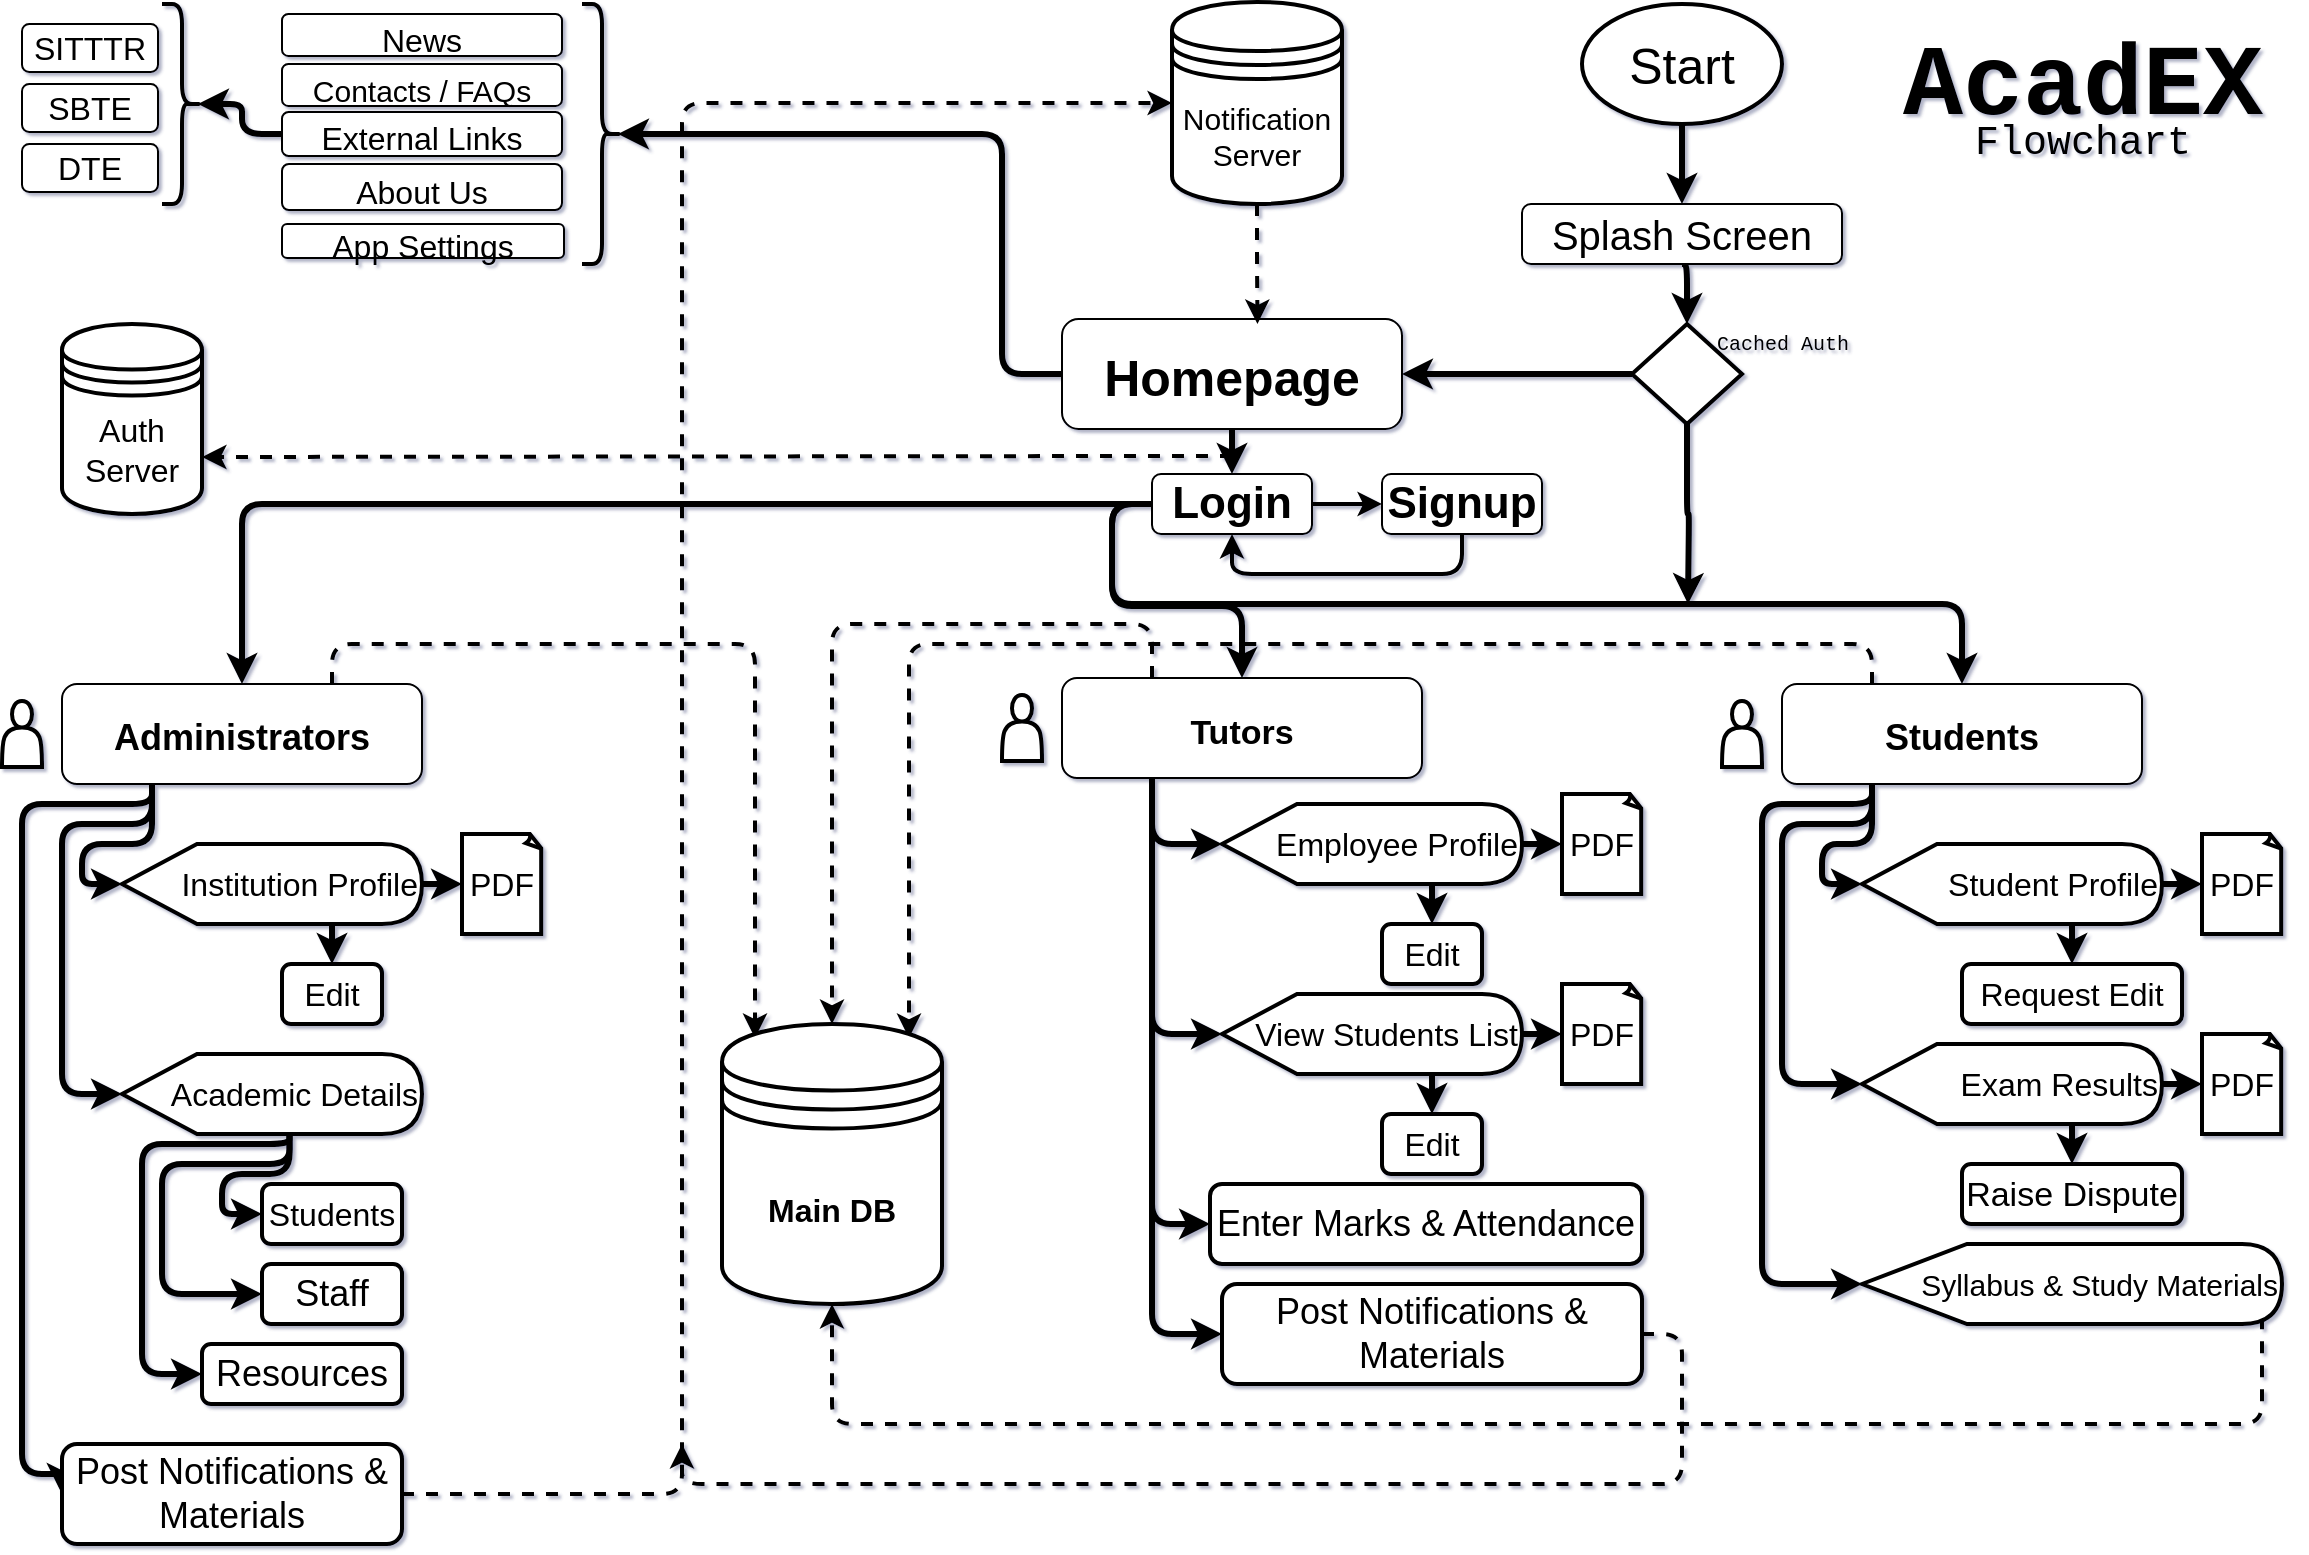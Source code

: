 <mxfile version="15.8.9" type="device"><diagram id="2HyND94QHTgjbe0aiPyx" name="Page-1"><mxGraphModel dx="1240" dy="574" grid="1" gridSize="10" guides="1" tooltips="1" connect="1" arrows="1" fold="1" page="1" pageScale="1" pageWidth="1169" pageHeight="827" background="#ffffff" math="0" shadow="1"><root><mxCell id="0"/><mxCell id="1" parent="0"/><mxCell id="kQDt3J7i7l2RbPf2X9KC-10" style="edgeStyle=orthogonalEdgeStyle;rounded=1;orthogonalLoop=1;jettySize=auto;html=1;exitX=0.5;exitY=1;exitDx=0;exitDy=0;entryX=0.5;entryY=0;entryDx=0;entryDy=0;entryPerimeter=0;fontSize=30;strokeWidth=3;" edge="1" parent="1" source="kQDt3J7i7l2RbPf2X9KC-2" target="kQDt3J7i7l2RbPf2X9KC-9"><mxGeometry relative="1" as="geometry"/></mxCell><mxCell id="kQDt3J7i7l2RbPf2X9KC-2" value="Splash Screen" style="rounded=1;whiteSpace=wrap;html=1;fontSize=20;" vertex="1" parent="1"><mxGeometry x="770" y="110" width="160" height="30" as="geometry"/></mxCell><mxCell id="kQDt3J7i7l2RbPf2X9KC-13" style="edgeStyle=orthogonalEdgeStyle;rounded=1;orthogonalLoop=1;jettySize=auto;html=1;exitX=0;exitY=0.5;exitDx=0;exitDy=0;exitPerimeter=0;fontSize=22;strokeWidth=3;" edge="1" parent="1" source="kQDt3J7i7l2RbPf2X9KC-9" target="kQDt3J7i7l2RbPf2X9KC-11"><mxGeometry relative="1" as="geometry"/></mxCell><mxCell id="kQDt3J7i7l2RbPf2X9KC-33" style="edgeStyle=orthogonalEdgeStyle;rounded=1;orthogonalLoop=1;jettySize=auto;html=1;exitX=0.5;exitY=1;exitDx=0;exitDy=0;exitPerimeter=0;fontSize=21;strokeWidth=3;" edge="1" parent="1" source="kQDt3J7i7l2RbPf2X9KC-9"><mxGeometry relative="1" as="geometry"><mxPoint x="853" y="310" as="targetPoint"/></mxGeometry></mxCell><mxCell id="kQDt3J7i7l2RbPf2X9KC-9" value="" style="strokeWidth=2;html=1;shape=mxgraph.flowchart.decision;whiteSpace=wrap;fontSize=30;" vertex="1" parent="1"><mxGeometry x="825" y="170" width="55" height="50" as="geometry"/></mxCell><mxCell id="kQDt3J7i7l2RbPf2X9KC-18" style="edgeStyle=orthogonalEdgeStyle;rounded=1;orthogonalLoop=1;jettySize=auto;html=1;exitX=0.5;exitY=1;exitDx=0;exitDy=0;entryX=0.5;entryY=0;entryDx=0;entryDy=0;fontSize=22;strokeWidth=3;" edge="1" parent="1" source="kQDt3J7i7l2RbPf2X9KC-11" target="kQDt3J7i7l2RbPf2X9KC-16"><mxGeometry relative="1" as="geometry"/></mxCell><mxCell id="kQDt3J7i7l2RbPf2X9KC-134" style="edgeStyle=orthogonalEdgeStyle;rounded=1;orthogonalLoop=1;jettySize=auto;html=1;exitX=0;exitY=0.5;exitDx=0;exitDy=0;entryX=0.1;entryY=0.5;entryDx=0;entryDy=0;entryPerimeter=0;fontSize=16;strokeWidth=3;" edge="1" parent="1" source="kQDt3J7i7l2RbPf2X9KC-11" target="kQDt3J7i7l2RbPf2X9KC-133"><mxGeometry relative="1" as="geometry"><Array as="points"><mxPoint x="510" y="195"/><mxPoint x="510" y="75"/></Array></mxGeometry></mxCell><mxCell id="kQDt3J7i7l2RbPf2X9KC-11" value="&lt;font style=&quot;font-size: 25px&quot;&gt;Homepage&lt;/font&gt;" style="rounded=1;whiteSpace=wrap;html=1;fontSize=30;fontStyle=1" vertex="1" parent="1"><mxGeometry x="540" y="167.5" width="170" height="55" as="geometry"/></mxCell><mxCell id="kQDt3J7i7l2RbPf2X9KC-15" style="edgeStyle=orthogonalEdgeStyle;rounded=1;orthogonalLoop=1;jettySize=auto;html=1;exitX=0.5;exitY=1;exitDx=0;exitDy=0;exitPerimeter=0;entryX=0.5;entryY=0;entryDx=0;entryDy=0;fontSize=25;strokeWidth=3;" edge="1" parent="1" source="kQDt3J7i7l2RbPf2X9KC-14" target="kQDt3J7i7l2RbPf2X9KC-2"><mxGeometry relative="1" as="geometry"/></mxCell><mxCell id="kQDt3J7i7l2RbPf2X9KC-14" value="Start" style="strokeWidth=2;html=1;shape=mxgraph.flowchart.start_1;whiteSpace=wrap;fontSize=25;" vertex="1" parent="1"><mxGeometry x="800" y="10" width="100" height="60" as="geometry"/></mxCell><mxCell id="kQDt3J7i7l2RbPf2X9KC-21" style="edgeStyle=orthogonalEdgeStyle;rounded=1;orthogonalLoop=1;jettySize=auto;html=1;exitX=1;exitY=0.5;exitDx=0;exitDy=0;entryX=0;entryY=0.5;entryDx=0;entryDy=0;fontSize=21;strokeWidth=2;" edge="1" parent="1" source="kQDt3J7i7l2RbPf2X9KC-16" target="kQDt3J7i7l2RbPf2X9KC-17"><mxGeometry relative="1" as="geometry"/></mxCell><mxCell id="kQDt3J7i7l2RbPf2X9KC-27" style="edgeStyle=orthogonalEdgeStyle;rounded=1;orthogonalLoop=1;jettySize=auto;html=1;exitX=0;exitY=0.5;exitDx=0;exitDy=0;fontSize=21;strokeWidth=3;" edge="1" parent="1" source="kQDt3J7i7l2RbPf2X9KC-16" target="kQDt3J7i7l2RbPf2X9KC-24"><mxGeometry relative="1" as="geometry"/></mxCell><mxCell id="kQDt3J7i7l2RbPf2X9KC-28" style="edgeStyle=orthogonalEdgeStyle;rounded=1;orthogonalLoop=1;jettySize=auto;html=1;exitX=0;exitY=0.5;exitDx=0;exitDy=0;entryX=0.5;entryY=0;entryDx=0;entryDy=0;fontSize=21;strokeWidth=3;" edge="1" parent="1" source="kQDt3J7i7l2RbPf2X9KC-16" target="kQDt3J7i7l2RbPf2X9KC-25"><mxGeometry relative="1" as="geometry"/></mxCell><mxCell id="kQDt3J7i7l2RbPf2X9KC-29" style="edgeStyle=orthogonalEdgeStyle;rounded=1;orthogonalLoop=1;jettySize=auto;html=1;exitX=0;exitY=0.5;exitDx=0;exitDy=0;fontSize=21;strokeWidth=3;" edge="1" parent="1" source="kQDt3J7i7l2RbPf2X9KC-16" target="kQDt3J7i7l2RbPf2X9KC-26"><mxGeometry relative="1" as="geometry"><Array as="points"><mxPoint x="565" y="260"/><mxPoint x="565" y="310"/><mxPoint x="990" y="310"/></Array></mxGeometry></mxCell><mxCell id="kQDt3J7i7l2RbPf2X9KC-142" style="edgeStyle=orthogonalEdgeStyle;rounded=1;orthogonalLoop=1;jettySize=auto;html=1;entryX=1;entryY=0.7;entryDx=0;entryDy=0;dashed=1;fontSize=12;strokeWidth=2;" edge="1" parent="1" target="kQDt3J7i7l2RbPf2X9KC-136"><mxGeometry relative="1" as="geometry"><mxPoint x="625" y="236" as="sourcePoint"/><Array as="points"><mxPoint x="585" y="236"/></Array></mxGeometry></mxCell><mxCell id="kQDt3J7i7l2RbPf2X9KC-16" value="&lt;b style=&quot;font-size: 22px;&quot;&gt;Login&lt;/b&gt;" style="rounded=1;whiteSpace=wrap;html=1;fontSize=22;" vertex="1" parent="1"><mxGeometry x="585" y="245" width="80" height="30" as="geometry"/></mxCell><mxCell id="kQDt3J7i7l2RbPf2X9KC-22" style="edgeStyle=orthogonalEdgeStyle;rounded=1;orthogonalLoop=1;jettySize=auto;html=1;exitX=0.5;exitY=1;exitDx=0;exitDy=0;entryX=0.5;entryY=1;entryDx=0;entryDy=0;fontSize=21;strokeWidth=2;" edge="1" parent="1" source="kQDt3J7i7l2RbPf2X9KC-17" target="kQDt3J7i7l2RbPf2X9KC-16"><mxGeometry relative="1" as="geometry"/></mxCell><mxCell id="kQDt3J7i7l2RbPf2X9KC-17" value="&lt;b&gt;Signup&lt;/b&gt;" style="rounded=1;whiteSpace=wrap;html=1;fontSize=22;" vertex="1" parent="1"><mxGeometry x="700" y="245" width="80" height="30" as="geometry"/></mxCell><mxCell id="kQDt3J7i7l2RbPf2X9KC-51" style="edgeStyle=orthogonalEdgeStyle;rounded=1;orthogonalLoop=1;jettySize=auto;html=1;exitX=0.25;exitY=1;exitDx=0;exitDy=0;entryX=0;entryY=0.5;entryDx=0;entryDy=0;entryPerimeter=0;fontSize=16;strokeWidth=3;" edge="1" parent="1" source="kQDt3J7i7l2RbPf2X9KC-24" target="kQDt3J7i7l2RbPf2X9KC-50"><mxGeometry relative="1" as="geometry"><Array as="points"><mxPoint x="85" y="430"/><mxPoint x="50" y="430"/><mxPoint x="50" y="450"/></Array></mxGeometry></mxCell><mxCell id="kQDt3J7i7l2RbPf2X9KC-113" style="edgeStyle=orthogonalEdgeStyle;rounded=1;orthogonalLoop=1;jettySize=auto;html=1;exitX=0.25;exitY=1;exitDx=0;exitDy=0;entryX=0;entryY=0.5;entryDx=0;entryDy=0;entryPerimeter=0;fontSize=16;strokeWidth=3;" edge="1" parent="1" source="kQDt3J7i7l2RbPf2X9KC-24" target="kQDt3J7i7l2RbPf2X9KC-105"><mxGeometry relative="1" as="geometry"><Array as="points"><mxPoint x="85" y="420"/><mxPoint x="40" y="420"/><mxPoint x="40" y="555"/></Array></mxGeometry></mxCell><mxCell id="kQDt3J7i7l2RbPf2X9KC-116" style="edgeStyle=orthogonalEdgeStyle;rounded=1;orthogonalLoop=1;jettySize=auto;html=1;exitX=0.25;exitY=1;exitDx=0;exitDy=0;entryX=0;entryY=0.5;entryDx=0;entryDy=0;fontSize=16;strokeWidth=3;" edge="1" parent="1" source="kQDt3J7i7l2RbPf2X9KC-24" target="kQDt3J7i7l2RbPf2X9KC-115"><mxGeometry relative="1" as="geometry"><Array as="points"><mxPoint x="85" y="410"/><mxPoint x="20" y="410"/><mxPoint x="20" y="745"/></Array></mxGeometry></mxCell><mxCell id="kQDt3J7i7l2RbPf2X9KC-147" style="edgeStyle=orthogonalEdgeStyle;rounded=1;orthogonalLoop=1;jettySize=auto;html=1;exitX=0.75;exitY=0;exitDx=0;exitDy=0;entryX=0.15;entryY=0.05;entryDx=0;entryDy=0;entryPerimeter=0;dashed=1;fontSize=15;strokeWidth=2;" edge="1" parent="1" source="kQDt3J7i7l2RbPf2X9KC-24" target="kQDt3J7i7l2RbPf2X9KC-135"><mxGeometry relative="1" as="geometry"/></mxCell><mxCell id="kQDt3J7i7l2RbPf2X9KC-24" value="&lt;b&gt;&lt;font style=&quot;font-size: 18px&quot;&gt;Administrators&lt;/font&gt;&lt;/b&gt;" style="rounded=1;whiteSpace=wrap;html=1;fontSize=21;" vertex="1" parent="1"><mxGeometry x="40" y="350" width="180" height="50" as="geometry"/></mxCell><mxCell id="kQDt3J7i7l2RbPf2X9KC-82" style="edgeStyle=orthogonalEdgeStyle;rounded=1;orthogonalLoop=1;jettySize=auto;html=1;exitX=0.25;exitY=1;exitDx=0;exitDy=0;entryX=0;entryY=0.5;entryDx=0;entryDy=0;entryPerimeter=0;fontSize=16;strokeWidth=3;" edge="1" parent="1" source="kQDt3J7i7l2RbPf2X9KC-25" target="kQDt3J7i7l2RbPf2X9KC-75"><mxGeometry relative="1" as="geometry"><Array as="points"><mxPoint x="585" y="430"/></Array></mxGeometry></mxCell><mxCell id="kQDt3J7i7l2RbPf2X9KC-117" style="edgeStyle=orthogonalEdgeStyle;rounded=1;orthogonalLoop=1;jettySize=auto;html=1;exitX=0.25;exitY=1;exitDx=0;exitDy=0;entryX=0;entryY=0.5;entryDx=0;entryDy=0;entryPerimeter=0;fontSize=16;strokeWidth=3;" edge="1" parent="1" source="kQDt3J7i7l2RbPf2X9KC-25" target="kQDt3J7i7l2RbPf2X9KC-87"><mxGeometry relative="1" as="geometry"><Array as="points"><mxPoint x="585" y="525"/></Array></mxGeometry></mxCell><mxCell id="kQDt3J7i7l2RbPf2X9KC-119" style="edgeStyle=orthogonalEdgeStyle;rounded=1;orthogonalLoop=1;jettySize=auto;html=1;exitX=0.25;exitY=1;exitDx=0;exitDy=0;entryX=0;entryY=0.5;entryDx=0;entryDy=0;fontSize=16;strokeWidth=3;" edge="1" parent="1" source="kQDt3J7i7l2RbPf2X9KC-25" target="kQDt3J7i7l2RbPf2X9KC-118"><mxGeometry relative="1" as="geometry"/></mxCell><mxCell id="kQDt3J7i7l2RbPf2X9KC-121" style="edgeStyle=orthogonalEdgeStyle;rounded=1;orthogonalLoop=1;jettySize=auto;html=1;exitX=0.25;exitY=1;exitDx=0;exitDy=0;entryX=0;entryY=0.5;entryDx=0;entryDy=0;fontSize=16;strokeWidth=3;" edge="1" parent="1" source="kQDt3J7i7l2RbPf2X9KC-25" target="kQDt3J7i7l2RbPf2X9KC-120"><mxGeometry relative="1" as="geometry"/></mxCell><mxCell id="kQDt3J7i7l2RbPf2X9KC-148" style="edgeStyle=orthogonalEdgeStyle;rounded=1;orthogonalLoop=1;jettySize=auto;html=1;exitX=0.25;exitY=0;exitDx=0;exitDy=0;entryX=0.5;entryY=0;entryDx=0;entryDy=0;dashed=1;fontSize=15;strokeWidth=2;" edge="1" parent="1" source="kQDt3J7i7l2RbPf2X9KC-25" target="kQDt3J7i7l2RbPf2X9KC-135"><mxGeometry relative="1" as="geometry"><Array as="points"><mxPoint x="585" y="320"/><mxPoint x="425" y="320"/></Array></mxGeometry></mxCell><mxCell id="kQDt3J7i7l2RbPf2X9KC-25" value="&lt;font style=&quot;font-size: 17px&quot;&gt;&lt;b&gt;Tutors&lt;/b&gt;&lt;/font&gt;" style="rounded=1;whiteSpace=wrap;html=1;fontSize=21;" vertex="1" parent="1"><mxGeometry x="540" y="347" width="180" height="50" as="geometry"/></mxCell><mxCell id="kQDt3J7i7l2RbPf2X9KC-83" style="edgeStyle=orthogonalEdgeStyle;rounded=1;orthogonalLoop=1;jettySize=auto;html=1;exitX=0.25;exitY=1;exitDx=0;exitDy=0;entryX=0;entryY=0.5;entryDx=0;entryDy=0;entryPerimeter=0;fontSize=16;strokeWidth=3;" edge="1" parent="1" source="kQDt3J7i7l2RbPf2X9KC-26" target="kQDt3J7i7l2RbPf2X9KC-80"><mxGeometry relative="1" as="geometry"><Array as="points"><mxPoint x="945" y="430"/><mxPoint x="920" y="430"/><mxPoint x="920" y="450"/></Array></mxGeometry></mxCell><mxCell id="kQDt3J7i7l2RbPf2X9KC-100" style="edgeStyle=orthogonalEdgeStyle;rounded=1;orthogonalLoop=1;jettySize=auto;html=1;exitX=0.25;exitY=1;exitDx=0;exitDy=0;entryX=0;entryY=0.5;entryDx=0;entryDy=0;entryPerimeter=0;fontSize=16;strokeWidth=3;" edge="1" parent="1" source="kQDt3J7i7l2RbPf2X9KC-26" target="kQDt3J7i7l2RbPf2X9KC-93"><mxGeometry relative="1" as="geometry"><Array as="points"><mxPoint x="945" y="420"/><mxPoint x="900" y="420"/><mxPoint x="900" y="550"/></Array></mxGeometry></mxCell><mxCell id="kQDt3J7i7l2RbPf2X9KC-101" style="edgeStyle=orthogonalEdgeStyle;rounded=1;orthogonalLoop=1;jettySize=auto;html=1;exitX=0.25;exitY=1;exitDx=0;exitDy=0;entryX=0;entryY=0.5;entryDx=0;entryDy=0;entryPerimeter=0;fontSize=16;strokeWidth=3;" edge="1" parent="1" source="kQDt3J7i7l2RbPf2X9KC-26" target="kQDt3J7i7l2RbPf2X9KC-98"><mxGeometry relative="1" as="geometry"><Array as="points"><mxPoint x="945" y="410"/><mxPoint x="890" y="410"/><mxPoint x="890" y="650"/></Array></mxGeometry></mxCell><mxCell id="kQDt3J7i7l2RbPf2X9KC-149" style="edgeStyle=orthogonalEdgeStyle;rounded=1;orthogonalLoop=1;jettySize=auto;html=1;exitX=0.25;exitY=0;exitDx=0;exitDy=0;entryX=0.85;entryY=0.05;entryDx=0;entryDy=0;entryPerimeter=0;dashed=1;fontSize=15;strokeWidth=2;" edge="1" parent="1" source="kQDt3J7i7l2RbPf2X9KC-26" target="kQDt3J7i7l2RbPf2X9KC-135"><mxGeometry relative="1" as="geometry"/></mxCell><mxCell id="kQDt3J7i7l2RbPf2X9KC-26" value="&lt;font style=&quot;font-size: 18px&quot;&gt;&lt;b&gt;Students&lt;/b&gt;&lt;/font&gt;" style="rounded=1;whiteSpace=wrap;html=1;fontSize=21;" vertex="1" parent="1"><mxGeometry x="900" y="350" width="180" height="50" as="geometry"/></mxCell><mxCell id="kQDt3J7i7l2RbPf2X9KC-45" style="edgeStyle=orthogonalEdgeStyle;rounded=1;orthogonalLoop=1;jettySize=auto;html=1;exitX=0.5;exitY=1;exitDx=0;exitDy=0;exitPerimeter=0;entryX=0.5;entryY=0;entryDx=0;entryDy=0;fontSize=16;strokeWidth=3;" edge="1" parent="1" target="kQDt3J7i7l2RbPf2X9KC-44"><mxGeometry relative="1" as="geometry"><mxPoint x="175" y="470" as="sourcePoint"/></mxGeometry></mxCell><mxCell id="kQDt3J7i7l2RbPf2X9KC-44" value="&lt;font style=&quot;font-size: 16px&quot;&gt;Edit&lt;/font&gt;" style="rounded=1;whiteSpace=wrap;html=1;fontSize=18;strokeWidth=2;" vertex="1" parent="1"><mxGeometry x="150" y="490" width="50" height="30" as="geometry"/></mxCell><mxCell id="kQDt3J7i7l2RbPf2X9KC-46" value="" style="shape=actor;whiteSpace=wrap;html=1;fontSize=16;strokeWidth=2;" vertex="1" parent="1"><mxGeometry x="10" y="358.5" width="20" height="33" as="geometry"/></mxCell><mxCell id="kQDt3J7i7l2RbPf2X9KC-47" value="" style="shape=actor;whiteSpace=wrap;html=1;fontSize=16;strokeWidth=2;" vertex="1" parent="1"><mxGeometry x="870" y="358.5" width="20" height="33" as="geometry"/></mxCell><mxCell id="kQDt3J7i7l2RbPf2X9KC-48" value="" style="shape=actor;whiteSpace=wrap;html=1;fontSize=16;strokeWidth=2;" vertex="1" parent="1"><mxGeometry x="510" y="355.5" width="20" height="33" as="geometry"/></mxCell><mxCell id="kQDt3J7i7l2RbPf2X9KC-54" style="edgeStyle=orthogonalEdgeStyle;rounded=1;orthogonalLoop=1;jettySize=auto;html=1;exitX=1;exitY=0.5;exitDx=0;exitDy=0;exitPerimeter=0;entryX=0;entryY=0.5;entryDx=0;entryDy=0;entryPerimeter=0;fontSize=16;strokeWidth=3;" edge="1" parent="1" source="kQDt3J7i7l2RbPf2X9KC-50" target="kQDt3J7i7l2RbPf2X9KC-53"><mxGeometry relative="1" as="geometry"/></mxCell><mxCell id="kQDt3J7i7l2RbPf2X9KC-50" value="&lt;div align=&quot;right&quot;&gt;Institution Profile&lt;/div&gt;" style="shape=display;whiteSpace=wrap;html=1;fontSize=16;strokeWidth=2;align=right;" vertex="1" parent="1"><mxGeometry x="70" y="430" width="150" height="40" as="geometry"/></mxCell><mxCell id="kQDt3J7i7l2RbPf2X9KC-53" value="PDF" style="whiteSpace=wrap;html=1;shape=mxgraph.basic.document;fontSize=16;strokeWidth=2;" vertex="1" parent="1"><mxGeometry x="240" y="425" width="40" height="50" as="geometry"/></mxCell><mxCell id="kQDt3J7i7l2RbPf2X9KC-72" style="edgeStyle=orthogonalEdgeStyle;rounded=1;orthogonalLoop=1;jettySize=auto;html=1;exitX=0.5;exitY=1;exitDx=0;exitDy=0;exitPerimeter=0;entryX=0.5;entryY=0;entryDx=0;entryDy=0;fontSize=16;strokeWidth=3;" edge="1" parent="1"><mxGeometry relative="1" as="geometry"><mxPoint x="725" y="450" as="sourcePoint"/><mxPoint x="725.0" y="470" as="targetPoint"/></mxGeometry></mxCell><mxCell id="kQDt3J7i7l2RbPf2X9KC-73" value="&lt;font style=&quot;font-size: 16px&quot;&gt;Edit&lt;/font&gt;" style="rounded=1;whiteSpace=wrap;html=1;fontSize=18;strokeWidth=2;" vertex="1" parent="1"><mxGeometry x="700" y="470" width="50" height="30" as="geometry"/></mxCell><mxCell id="kQDt3J7i7l2RbPf2X9KC-74" style="edgeStyle=orthogonalEdgeStyle;rounded=1;orthogonalLoop=1;jettySize=auto;html=1;exitX=1;exitY=0.5;exitDx=0;exitDy=0;exitPerimeter=0;entryX=0;entryY=0.5;entryDx=0;entryDy=0;entryPerimeter=0;fontSize=16;strokeWidth=3;" edge="1" parent="1" source="kQDt3J7i7l2RbPf2X9KC-75" target="kQDt3J7i7l2RbPf2X9KC-76"><mxGeometry relative="1" as="geometry"/></mxCell><mxCell id="kQDt3J7i7l2RbPf2X9KC-75" value="&lt;div align=&quot;right&quot;&gt;Employee Profile&lt;br&gt;&lt;/div&gt;" style="shape=display;whiteSpace=wrap;html=1;fontSize=16;strokeWidth=2;align=right;" vertex="1" parent="1"><mxGeometry x="620" y="410" width="150" height="40" as="geometry"/></mxCell><mxCell id="kQDt3J7i7l2RbPf2X9KC-76" value="PDF" style="whiteSpace=wrap;html=1;shape=mxgraph.basic.document;fontSize=16;strokeWidth=2;" vertex="1" parent="1"><mxGeometry x="790" y="405" width="40" height="50" as="geometry"/></mxCell><mxCell id="kQDt3J7i7l2RbPf2X9KC-77" style="edgeStyle=orthogonalEdgeStyle;rounded=1;orthogonalLoop=1;jettySize=auto;html=1;exitX=0.5;exitY=1;exitDx=0;exitDy=0;exitPerimeter=0;entryX=0.5;entryY=0;entryDx=0;entryDy=0;fontSize=16;strokeWidth=3;" edge="1" parent="1" target="kQDt3J7i7l2RbPf2X9KC-78"><mxGeometry relative="1" as="geometry"><mxPoint x="1045" y="470" as="sourcePoint"/></mxGeometry></mxCell><mxCell id="kQDt3J7i7l2RbPf2X9KC-78" value="&lt;font style=&quot;font-size: 16px&quot;&gt;Request Edit&lt;/font&gt;" style="rounded=1;whiteSpace=wrap;html=1;fontSize=18;strokeWidth=2;" vertex="1" parent="1"><mxGeometry x="990" y="490" width="110" height="30" as="geometry"/></mxCell><mxCell id="kQDt3J7i7l2RbPf2X9KC-79" style="edgeStyle=orthogonalEdgeStyle;rounded=1;orthogonalLoop=1;jettySize=auto;html=1;exitX=1;exitY=0.5;exitDx=0;exitDy=0;exitPerimeter=0;entryX=0;entryY=0.5;entryDx=0;entryDy=0;entryPerimeter=0;fontSize=16;strokeWidth=3;" edge="1" parent="1" source="kQDt3J7i7l2RbPf2X9KC-80" target="kQDt3J7i7l2RbPf2X9KC-81"><mxGeometry relative="1" as="geometry"/></mxCell><mxCell id="kQDt3J7i7l2RbPf2X9KC-80" value="Student Profile" style="shape=display;whiteSpace=wrap;html=1;fontSize=16;strokeWidth=2;align=right;" vertex="1" parent="1"><mxGeometry x="940" y="430" width="150" height="40" as="geometry"/></mxCell><mxCell id="kQDt3J7i7l2RbPf2X9KC-81" value="PDF" style="whiteSpace=wrap;html=1;shape=mxgraph.basic.document;fontSize=16;strokeWidth=2;" vertex="1" parent="1"><mxGeometry x="1110" y="425" width="40" height="50" as="geometry"/></mxCell><mxCell id="kQDt3J7i7l2RbPf2X9KC-84" style="edgeStyle=orthogonalEdgeStyle;rounded=1;orthogonalLoop=1;jettySize=auto;html=1;exitX=0.5;exitY=1;exitDx=0;exitDy=0;exitPerimeter=0;entryX=0.5;entryY=0;entryDx=0;entryDy=0;fontSize=16;strokeWidth=3;" edge="1" parent="1" target="kQDt3J7i7l2RbPf2X9KC-85"><mxGeometry relative="1" as="geometry"><mxPoint x="725" y="545" as="sourcePoint"/></mxGeometry></mxCell><mxCell id="kQDt3J7i7l2RbPf2X9KC-85" value="&lt;font style=&quot;font-size: 16px&quot;&gt;Edit&lt;/font&gt;" style="rounded=1;whiteSpace=wrap;html=1;fontSize=18;strokeWidth=2;" vertex="1" parent="1"><mxGeometry x="700" y="565" width="50" height="30" as="geometry"/></mxCell><mxCell id="kQDt3J7i7l2RbPf2X9KC-86" style="edgeStyle=orthogonalEdgeStyle;rounded=1;orthogonalLoop=1;jettySize=auto;html=1;exitX=1;exitY=0.5;exitDx=0;exitDy=0;exitPerimeter=0;entryX=0;entryY=0.5;entryDx=0;entryDy=0;entryPerimeter=0;fontSize=16;strokeWidth=3;" edge="1" parent="1" source="kQDt3J7i7l2RbPf2X9KC-87" target="kQDt3J7i7l2RbPf2X9KC-88"><mxGeometry relative="1" as="geometry"/></mxCell><mxCell id="kQDt3J7i7l2RbPf2X9KC-87" value="View Students List" style="shape=display;whiteSpace=wrap;html=1;fontSize=16;strokeWidth=2;align=right;" vertex="1" parent="1"><mxGeometry x="620" y="505" width="150" height="40" as="geometry"/></mxCell><mxCell id="kQDt3J7i7l2RbPf2X9KC-88" value="PDF" style="whiteSpace=wrap;html=1;shape=mxgraph.basic.document;fontSize=16;strokeWidth=2;" vertex="1" parent="1"><mxGeometry x="790" y="500" width="40" height="50" as="geometry"/></mxCell><mxCell id="kQDt3J7i7l2RbPf2X9KC-90" style="edgeStyle=orthogonalEdgeStyle;rounded=1;orthogonalLoop=1;jettySize=auto;html=1;exitX=0.5;exitY=1;exitDx=0;exitDy=0;exitPerimeter=0;entryX=0.5;entryY=0;entryDx=0;entryDy=0;fontSize=16;strokeWidth=3;" edge="1" parent="1" target="kQDt3J7i7l2RbPf2X9KC-91"><mxGeometry relative="1" as="geometry"><mxPoint x="1045" y="570" as="sourcePoint"/></mxGeometry></mxCell><mxCell id="kQDt3J7i7l2RbPf2X9KC-91" value="&lt;font style=&quot;font-size: 17px&quot;&gt;Raise Dispute&lt;/font&gt;" style="rounded=1;whiteSpace=wrap;html=1;fontSize=18;strokeWidth=2;" vertex="1" parent="1"><mxGeometry x="990" y="590" width="110" height="30" as="geometry"/></mxCell><mxCell id="kQDt3J7i7l2RbPf2X9KC-92" style="edgeStyle=orthogonalEdgeStyle;rounded=1;orthogonalLoop=1;jettySize=auto;html=1;exitX=1;exitY=0.5;exitDx=0;exitDy=0;exitPerimeter=0;entryX=0;entryY=0.5;entryDx=0;entryDy=0;entryPerimeter=0;fontSize=16;strokeWidth=3;" edge="1" parent="1" source="kQDt3J7i7l2RbPf2X9KC-93" target="kQDt3J7i7l2RbPf2X9KC-94"><mxGeometry relative="1" as="geometry"/></mxCell><mxCell id="kQDt3J7i7l2RbPf2X9KC-93" value="Exam Results" style="shape=display;whiteSpace=wrap;html=1;fontSize=16;strokeWidth=2;align=right;" vertex="1" parent="1"><mxGeometry x="940" y="530" width="150" height="40" as="geometry"/></mxCell><mxCell id="kQDt3J7i7l2RbPf2X9KC-94" value="PDF" style="whiteSpace=wrap;html=1;shape=mxgraph.basic.document;fontSize=16;strokeWidth=2;" vertex="1" parent="1"><mxGeometry x="1110" y="525" width="40" height="50" as="geometry"/></mxCell><mxCell id="kQDt3J7i7l2RbPf2X9KC-155" style="edgeStyle=orthogonalEdgeStyle;rounded=1;orthogonalLoop=1;jettySize=auto;html=1;exitX=1;exitY=0.5;exitDx=0;exitDy=0;exitPerimeter=0;entryX=0.5;entryY=1;entryDx=0;entryDy=0;dashed=1;fontSize=15;strokeWidth=2;" edge="1" parent="1" source="kQDt3J7i7l2RbPf2X9KC-98" target="kQDt3J7i7l2RbPf2X9KC-135"><mxGeometry relative="1" as="geometry"><Array as="points"><mxPoint x="1140" y="650"/><mxPoint x="1140" y="720"/><mxPoint x="425" y="720"/></Array></mxGeometry></mxCell><mxCell id="kQDt3J7i7l2RbPf2X9KC-98" value="&lt;font style=&quot;font-size: 15px&quot;&gt;Syllabus &amp;amp; Study Materials&lt;/font&gt;" style="shape=display;whiteSpace=wrap;html=1;fontSize=16;strokeWidth=2;align=right;" vertex="1" parent="1"><mxGeometry x="940" y="630" width="210" height="40" as="geometry"/></mxCell><mxCell id="kQDt3J7i7l2RbPf2X9KC-103" value="&lt;font style=&quot;font-size: 16px&quot;&gt;Students&lt;/font&gt;" style="rounded=1;whiteSpace=wrap;html=1;fontSize=18;strokeWidth=2;" vertex="1" parent="1"><mxGeometry x="140" y="600" width="70" height="30" as="geometry"/></mxCell><mxCell id="kQDt3J7i7l2RbPf2X9KC-110" style="edgeStyle=orthogonalEdgeStyle;rounded=1;orthogonalLoop=1;jettySize=auto;html=1;exitX=0;exitY=0;exitDx=83.75;exitDy=40;exitPerimeter=0;entryX=0;entryY=0.5;entryDx=0;entryDy=0;fontSize=15;strokeWidth=3;" edge="1" parent="1" source="kQDt3J7i7l2RbPf2X9KC-105" target="kQDt3J7i7l2RbPf2X9KC-103"><mxGeometry relative="1" as="geometry"/></mxCell><mxCell id="kQDt3J7i7l2RbPf2X9KC-111" style="edgeStyle=orthogonalEdgeStyle;rounded=1;orthogonalLoop=1;jettySize=auto;html=1;exitX=0;exitY=0;exitDx=83.75;exitDy=40;exitPerimeter=0;entryX=0;entryY=0.5;entryDx=0;entryDy=0;fontSize=15;strokeWidth=3;" edge="1" parent="1" source="kQDt3J7i7l2RbPf2X9KC-105" target="kQDt3J7i7l2RbPf2X9KC-107"><mxGeometry relative="1" as="geometry"><Array as="points"><mxPoint x="154" y="590"/><mxPoint x="90" y="590"/><mxPoint x="90" y="655"/></Array></mxGeometry></mxCell><mxCell id="kQDt3J7i7l2RbPf2X9KC-112" style="edgeStyle=orthogonalEdgeStyle;rounded=1;orthogonalLoop=1;jettySize=auto;html=1;exitX=0;exitY=0;exitDx=83.75;exitDy=40;exitPerimeter=0;entryX=0;entryY=0.5;entryDx=0;entryDy=0;fontSize=15;strokeWidth=3;" edge="1" parent="1" source="kQDt3J7i7l2RbPf2X9KC-105" target="kQDt3J7i7l2RbPf2X9KC-108"><mxGeometry relative="1" as="geometry"><Array as="points"><mxPoint x="154" y="580"/><mxPoint x="80" y="580"/><mxPoint x="80" y="695"/></Array></mxGeometry></mxCell><mxCell id="kQDt3J7i7l2RbPf2X9KC-105" value="Academic Details" style="shape=display;whiteSpace=wrap;html=1;fontSize=16;strokeWidth=2;align=right;" vertex="1" parent="1"><mxGeometry x="70" y="535" width="150" height="40" as="geometry"/></mxCell><mxCell id="kQDt3J7i7l2RbPf2X9KC-107" value="Staff" style="rounded=1;whiteSpace=wrap;html=1;fontSize=18;strokeWidth=2;" vertex="1" parent="1"><mxGeometry x="140" y="640" width="70" height="30" as="geometry"/></mxCell><mxCell id="kQDt3J7i7l2RbPf2X9KC-108" value="Resources" style="rounded=1;whiteSpace=wrap;html=1;fontSize=18;strokeWidth=2;" vertex="1" parent="1"><mxGeometry x="110" y="680" width="100" height="30" as="geometry"/></mxCell><mxCell id="kQDt3J7i7l2RbPf2X9KC-152" style="edgeStyle=orthogonalEdgeStyle;rounded=1;orthogonalLoop=1;jettySize=auto;html=1;exitX=1;exitY=0.5;exitDx=0;exitDy=0;entryX=0;entryY=0.5;entryDx=0;entryDy=0;dashed=1;fontSize=15;strokeWidth=2;" edge="1" parent="1" source="kQDt3J7i7l2RbPf2X9KC-115" target="kQDt3J7i7l2RbPf2X9KC-150"><mxGeometry relative="1" as="geometry"><Array as="points"><mxPoint x="350" y="755"/><mxPoint x="350" y="59"/></Array></mxGeometry></mxCell><mxCell id="kQDt3J7i7l2RbPf2X9KC-115" value="&lt;div&gt;Post Notifications &amp;amp; &lt;br&gt;&lt;/div&gt;&lt;div&gt;Materials&lt;br&gt;&lt;/div&gt;" style="rounded=1;whiteSpace=wrap;html=1;fontSize=18;strokeWidth=2;" vertex="1" parent="1"><mxGeometry x="40" y="730" width="170" height="50" as="geometry"/></mxCell><mxCell id="kQDt3J7i7l2RbPf2X9KC-154" style="edgeStyle=orthogonalEdgeStyle;rounded=1;orthogonalLoop=1;jettySize=auto;html=1;exitX=1;exitY=0.5;exitDx=0;exitDy=0;dashed=1;fontSize=15;strokeWidth=2;" edge="1" parent="1" source="kQDt3J7i7l2RbPf2X9KC-118"><mxGeometry relative="1" as="geometry"><mxPoint x="350" y="730" as="targetPoint"/><Array as="points"><mxPoint x="850" y="675"/><mxPoint x="850" y="750"/><mxPoint x="350" y="750"/></Array></mxGeometry></mxCell><mxCell id="kQDt3J7i7l2RbPf2X9KC-118" value="&lt;div&gt;Post Notifications &amp;amp; &lt;br&gt;&lt;/div&gt;&lt;div&gt;Materials&lt;br&gt;&lt;/div&gt;" style="rounded=1;whiteSpace=wrap;html=1;fontSize=18;strokeWidth=2;" vertex="1" parent="1"><mxGeometry x="620" y="650" width="210" height="50" as="geometry"/></mxCell><mxCell id="kQDt3J7i7l2RbPf2X9KC-120" value="Enter Marks &amp;amp; Attendance" style="rounded=1;whiteSpace=wrap;html=1;fontSize=18;strokeWidth=2;" vertex="1" parent="1"><mxGeometry x="614" y="600" width="216" height="40" as="geometry"/></mxCell><mxCell id="kQDt3J7i7l2RbPf2X9KC-122" value="SITTTR" style="rounded=1;whiteSpace=wrap;html=1;fontSize=16;" vertex="1" parent="1"><mxGeometry x="20" y="20" width="68" height="24" as="geometry"/></mxCell><mxCell id="kQDt3J7i7l2RbPf2X9KC-123" value="SBTE" style="rounded=1;whiteSpace=wrap;html=1;fontSize=16;" vertex="1" parent="1"><mxGeometry x="20" y="50" width="68" height="24" as="geometry"/></mxCell><mxCell id="kQDt3J7i7l2RbPf2X9KC-124" value="DTE" style="rounded=1;whiteSpace=wrap;html=1;fontSize=16;" vertex="1" parent="1"><mxGeometry x="20" y="80" width="68" height="24" as="geometry"/></mxCell><mxCell id="kQDt3J7i7l2RbPf2X9KC-131" style="edgeStyle=orthogonalEdgeStyle;rounded=1;orthogonalLoop=1;jettySize=auto;html=1;exitX=0;exitY=0.5;exitDx=0;exitDy=0;entryX=0.1;entryY=0.5;entryDx=0;entryDy=0;entryPerimeter=0;fontSize=16;strokeWidth=3;" edge="1" parent="1" source="kQDt3J7i7l2RbPf2X9KC-125" target="kQDt3J7i7l2RbPf2X9KC-126"><mxGeometry relative="1" as="geometry"/></mxCell><mxCell id="kQDt3J7i7l2RbPf2X9KC-125" value="&lt;font style=&quot;font-size: 16px&quot;&gt;External Links&lt;/font&gt;" style="rounded=1;whiteSpace=wrap;html=1;fontSize=20;" vertex="1" parent="1"><mxGeometry x="150" y="64" width="140" height="22" as="geometry"/></mxCell><mxCell id="kQDt3J7i7l2RbPf2X9KC-126" value="" style="shape=curlyBracket;whiteSpace=wrap;html=1;rounded=1;flipH=1;fontSize=16;strokeWidth=2;" vertex="1" parent="1"><mxGeometry x="90" y="10" width="20" height="100" as="geometry"/></mxCell><mxCell id="kQDt3J7i7l2RbPf2X9KC-128" value="&lt;font style=&quot;font-size: 16px&quot;&gt;About Us&lt;/font&gt;" style="rounded=1;whiteSpace=wrap;html=1;fontSize=20;" vertex="1" parent="1"><mxGeometry x="150" y="90" width="140" height="23" as="geometry"/></mxCell><mxCell id="kQDt3J7i7l2RbPf2X9KC-129" value="&lt;font style=&quot;font-size: 15px&quot;&gt;Contacts&lt;/font&gt;&lt;font style=&quot;font-size: 15px&quot;&gt; / FAQs&lt;/font&gt;" style="rounded=1;whiteSpace=wrap;html=1;fontSize=20;" vertex="1" parent="1"><mxGeometry x="150" y="40" width="140" height="21" as="geometry"/></mxCell><mxCell id="kQDt3J7i7l2RbPf2X9KC-130" value="&lt;font style=&quot;font-size: 16px&quot;&gt;App Settings&lt;/font&gt;" style="rounded=1;whiteSpace=wrap;html=1;fontSize=20;" vertex="1" parent="1"><mxGeometry x="150" y="120" width="141" height="17" as="geometry"/></mxCell><mxCell id="kQDt3J7i7l2RbPf2X9KC-132" value="&lt;font style=&quot;font-size: 16px&quot;&gt;News&lt;/font&gt;" style="rounded=1;whiteSpace=wrap;html=1;fontSize=20;" vertex="1" parent="1"><mxGeometry x="150" y="15" width="140" height="21" as="geometry"/></mxCell><mxCell id="kQDt3J7i7l2RbPf2X9KC-133" value="" style="shape=curlyBracket;whiteSpace=wrap;html=1;rounded=1;flipH=1;fontSize=16;strokeWidth=2;" vertex="1" parent="1"><mxGeometry x="300" y="10" width="20" height="130" as="geometry"/></mxCell><mxCell id="kQDt3J7i7l2RbPf2X9KC-135" value="&lt;b&gt;Main DB&lt;/b&gt;" style="shape=datastore;whiteSpace=wrap;html=1;fontSize=16;strokeWidth=2;" vertex="1" parent="1"><mxGeometry x="370" y="520" width="110" height="140" as="geometry"/></mxCell><mxCell id="kQDt3J7i7l2RbPf2X9KC-136" value="&lt;div&gt;Auth Server&lt;/div&gt;" style="shape=datastore;whiteSpace=wrap;html=1;fontSize=16;strokeWidth=2;" vertex="1" parent="1"><mxGeometry x="40" y="170" width="70" height="95" as="geometry"/></mxCell><mxCell id="kQDt3J7i7l2RbPf2X9KC-151" style="edgeStyle=orthogonalEdgeStyle;rounded=1;orthogonalLoop=1;jettySize=auto;html=1;exitX=0.5;exitY=1;exitDx=0;exitDy=0;entryX=0.575;entryY=0.045;entryDx=0;entryDy=0;entryPerimeter=0;dashed=1;fontSize=15;strokeWidth=2;" edge="1" parent="1" source="kQDt3J7i7l2RbPf2X9KC-150" target="kQDt3J7i7l2RbPf2X9KC-11"><mxGeometry relative="1" as="geometry"/></mxCell><mxCell id="kQDt3J7i7l2RbPf2X9KC-150" value="&lt;div style=&quot;font-size: 15px&quot;&gt;&lt;font style=&quot;font-size: 15px&quot;&gt;Notification&lt;/font&gt;&lt;/div&gt;&lt;div style=&quot;font-size: 15px&quot;&gt;&lt;font style=&quot;font-size: 15px&quot;&gt;Server&lt;br&gt;&lt;/font&gt;&lt;/div&gt;" style="shape=datastore;whiteSpace=wrap;html=1;fontSize=16;strokeWidth=2;" vertex="1" parent="1"><mxGeometry x="595" y="9" width="85" height="101" as="geometry"/></mxCell><mxCell id="kQDt3J7i7l2RbPf2X9KC-156" value="AcadEX" style="text;html=1;resizable=0;autosize=1;align=center;verticalAlign=middle;points=[];fillColor=none;strokeColor=none;rounded=0;fontSize=50;fontStyle=1;fontFamily=Courier New;" vertex="1" parent="1"><mxGeometry x="950" y="16" width="200" height="70" as="geometry"/></mxCell><mxCell id="kQDt3J7i7l2RbPf2X9KC-157" value="&lt;font style=&quot;font-size: 20px&quot;&gt;Flowchart&lt;/font&gt;" style="text;html=1;align=center;verticalAlign=middle;resizable=0;points=[];autosize=1;strokeColor=none;fillColor=none;fontSize=50;fontFamily=Courier New;" vertex="1" parent="1"><mxGeometry x="990" y="36" width="120" height="70" as="geometry"/></mxCell><mxCell id="kQDt3J7i7l2RbPf2X9KC-158" value="Cached Auth" style="text;html=1;align=center;verticalAlign=middle;resizable=0;points=[];autosize=1;strokeColor=none;fillColor=none;fontSize=10;fontFamily=Courier New;" vertex="1" parent="1"><mxGeometry x="860" y="170" width="80" height="20" as="geometry"/></mxCell></root></mxGraphModel></diagram></mxfile>